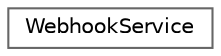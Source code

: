 digraph "Graphical Class Hierarchy"
{
 // LATEX_PDF_SIZE
  bgcolor="transparent";
  edge [fontname=Helvetica,fontsize=10,labelfontname=Helvetica,labelfontsize=10];
  node [fontname=Helvetica,fontsize=10,shape=box,height=0.2,width=0.4];
  rankdir="LR";
  Node0 [label="WebhookService",height=0.2,width=0.4,color="grey40", fillcolor="white", style="filled",URL="$class_app_1_1_services_1_1_webhook_service.html",tooltip=" "];
}
